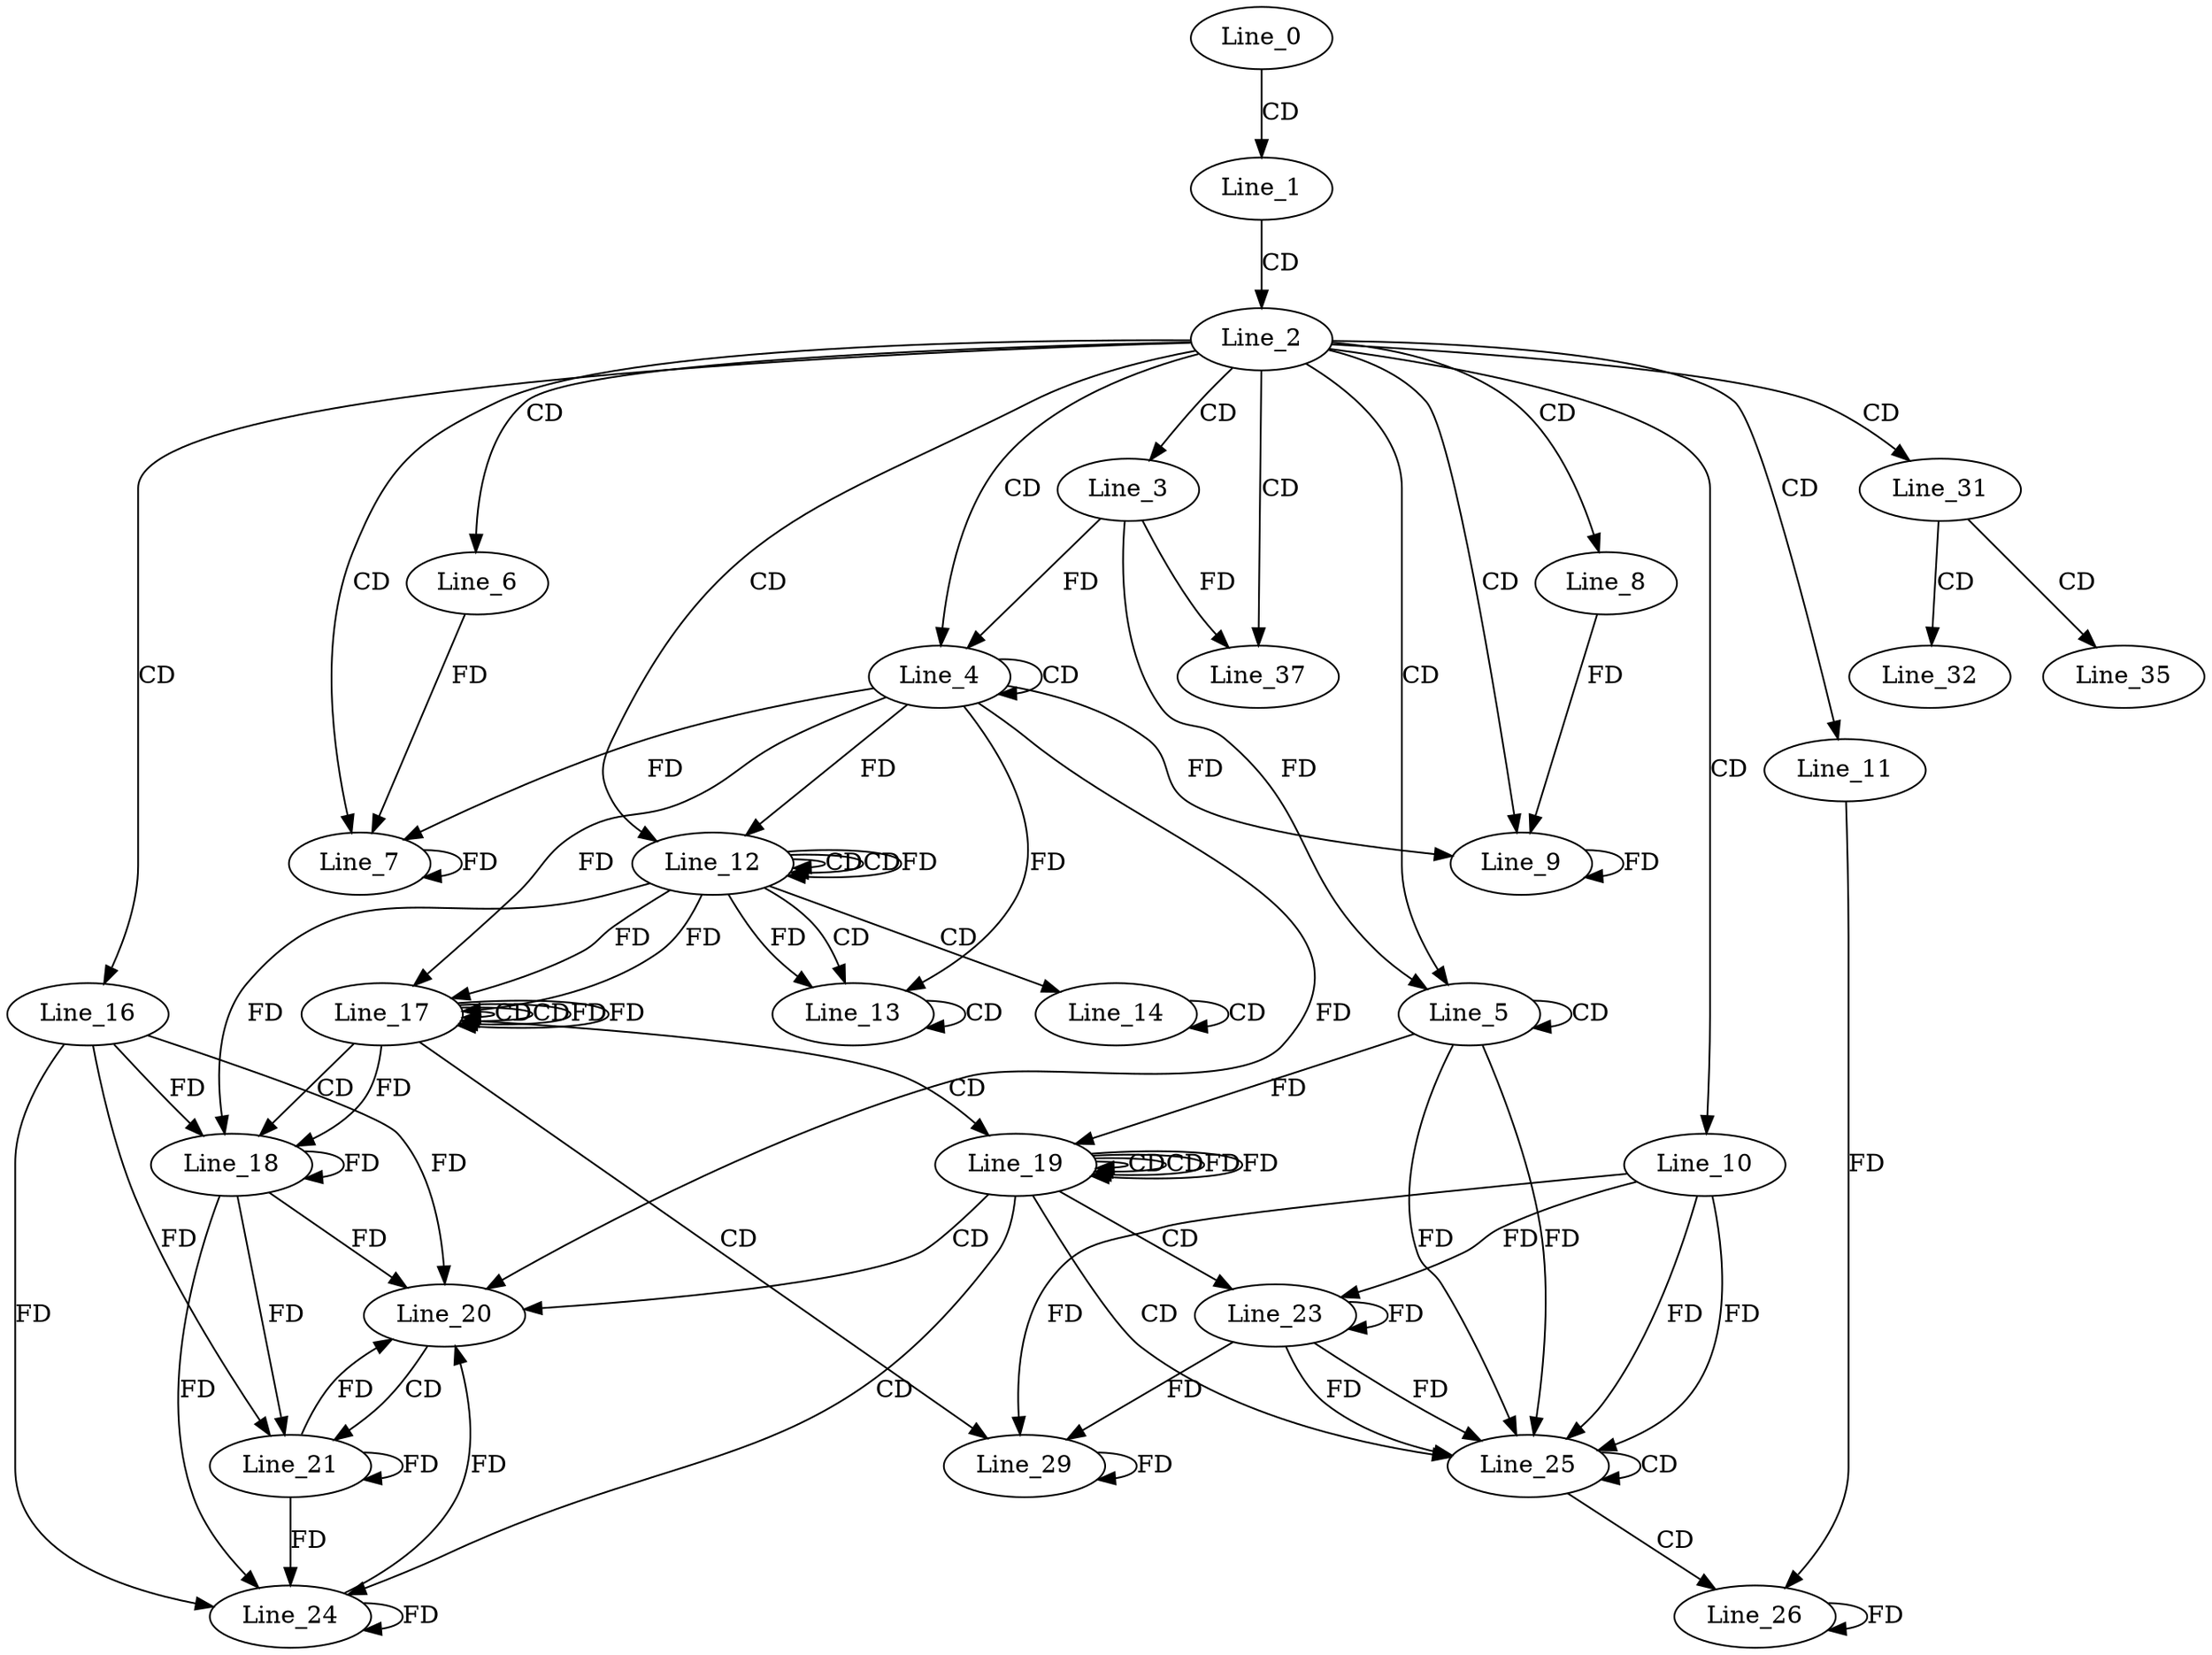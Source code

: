 digraph G {
  Line_0;
  Line_1;
  Line_2;
  Line_3;
  Line_4;
  Line_4;
  Line_5;
  Line_5;
  Line_6;
  Line_7;
  Line_7;
  Line_8;
  Line_9;
  Line_9;
  Line_10;
  Line_11;
  Line_12;
  Line_12;
  Line_12;
  Line_12;
  Line_13;
  Line_13;
  Line_14;
  Line_14;
  Line_16;
  Line_17;
  Line_17;
  Line_17;
  Line_17;
  Line_18;
  Line_19;
  Line_19;
  Line_19;
  Line_19;
  Line_20;
  Line_20;
  Line_21;
  Line_23;
  Line_23;
  Line_24;
  Line_25;
  Line_25;
  Line_26;
  Line_29;
  Line_31;
  Line_32;
  Line_35;
  Line_37;
  Line_0 -> Line_1 [ label="CD" ];
  Line_1 -> Line_2 [ label="CD" ];
  Line_2 -> Line_3 [ label="CD" ];
  Line_2 -> Line_4 [ label="CD" ];
  Line_4 -> Line_4 [ label="CD" ];
  Line_3 -> Line_4 [ label="FD" ];
  Line_2 -> Line_5 [ label="CD" ];
  Line_5 -> Line_5 [ label="CD" ];
  Line_3 -> Line_5 [ label="FD" ];
  Line_2 -> Line_6 [ label="CD" ];
  Line_2 -> Line_7 [ label="CD" ];
  Line_6 -> Line_7 [ label="FD" ];
  Line_7 -> Line_7 [ label="FD" ];
  Line_4 -> Line_7 [ label="FD" ];
  Line_2 -> Line_8 [ label="CD" ];
  Line_2 -> Line_9 [ label="CD" ];
  Line_8 -> Line_9 [ label="FD" ];
  Line_9 -> Line_9 [ label="FD" ];
  Line_4 -> Line_9 [ label="FD" ];
  Line_2 -> Line_10 [ label="CD" ];
  Line_2 -> Line_11 [ label="CD" ];
  Line_2 -> Line_12 [ label="CD" ];
  Line_12 -> Line_12 [ label="CD" ];
  Line_12 -> Line_12 [ label="CD" ];
  Line_4 -> Line_12 [ label="FD" ];
  Line_12 -> Line_12 [ label="FD" ];
  Line_12 -> Line_13 [ label="CD" ];
  Line_13 -> Line_13 [ label="CD" ];
  Line_4 -> Line_13 [ label="FD" ];
  Line_12 -> Line_13 [ label="FD" ];
  Line_12 -> Line_14 [ label="CD" ];
  Line_14 -> Line_14 [ label="CD" ];
  Line_2 -> Line_16 [ label="CD" ];
  Line_17 -> Line_17 [ label="CD" ];
  Line_12 -> Line_17 [ label="FD" ];
  Line_4 -> Line_17 [ label="FD" ];
  Line_17 -> Line_17 [ label="CD" ];
  Line_17 -> Line_17 [ label="FD" ];
  Line_12 -> Line_17 [ label="FD" ];
  Line_17 -> Line_18 [ label="CD" ];
  Line_18 -> Line_18 [ label="FD" ];
  Line_16 -> Line_18 [ label="FD" ];
  Line_17 -> Line_18 [ label="FD" ];
  Line_12 -> Line_18 [ label="FD" ];
  Line_17 -> Line_19 [ label="CD" ];
  Line_19 -> Line_19 [ label="CD" ];
  Line_5 -> Line_19 [ label="FD" ];
  Line_19 -> Line_19 [ label="CD" ];
  Line_19 -> Line_19 [ label="FD" ];
  Line_19 -> Line_20 [ label="CD" ];
  Line_18 -> Line_20 [ label="FD" ];
  Line_16 -> Line_20 [ label="FD" ];
  Line_4 -> Line_20 [ label="FD" ];
  Line_20 -> Line_21 [ label="CD" ];
  Line_21 -> Line_21 [ label="FD" ];
  Line_18 -> Line_21 [ label="FD" ];
  Line_16 -> Line_21 [ label="FD" ];
  Line_19 -> Line_23 [ label="CD" ];
  Line_23 -> Line_23 [ label="FD" ];
  Line_10 -> Line_23 [ label="FD" ];
  Line_19 -> Line_24 [ label="CD" ];
  Line_21 -> Line_24 [ label="FD" ];
  Line_24 -> Line_24 [ label="FD" ];
  Line_18 -> Line_24 [ label="FD" ];
  Line_16 -> Line_24 [ label="FD" ];
  Line_19 -> Line_25 [ label="CD" ];
  Line_23 -> Line_25 [ label="FD" ];
  Line_10 -> Line_25 [ label="FD" ];
  Line_5 -> Line_25 [ label="FD" ];
  Line_25 -> Line_25 [ label="CD" ];
  Line_23 -> Line_25 [ label="FD" ];
  Line_10 -> Line_25 [ label="FD" ];
  Line_5 -> Line_25 [ label="FD" ];
  Line_25 -> Line_26 [ label="CD" ];
  Line_26 -> Line_26 [ label="FD" ];
  Line_11 -> Line_26 [ label="FD" ];
  Line_17 -> Line_29 [ label="CD" ];
  Line_23 -> Line_29 [ label="FD" ];
  Line_29 -> Line_29 [ label="FD" ];
  Line_10 -> Line_29 [ label="FD" ];
  Line_2 -> Line_31 [ label="CD" ];
  Line_31 -> Line_32 [ label="CD" ];
  Line_31 -> Line_35 [ label="CD" ];
  Line_2 -> Line_37 [ label="CD" ];
  Line_3 -> Line_37 [ label="FD" ];
  Line_17 -> Line_17 [ label="FD" ];
  Line_19 -> Line_19 [ label="FD" ];
  Line_21 -> Line_20 [ label="FD" ];
  Line_24 -> Line_20 [ label="FD" ];
}
